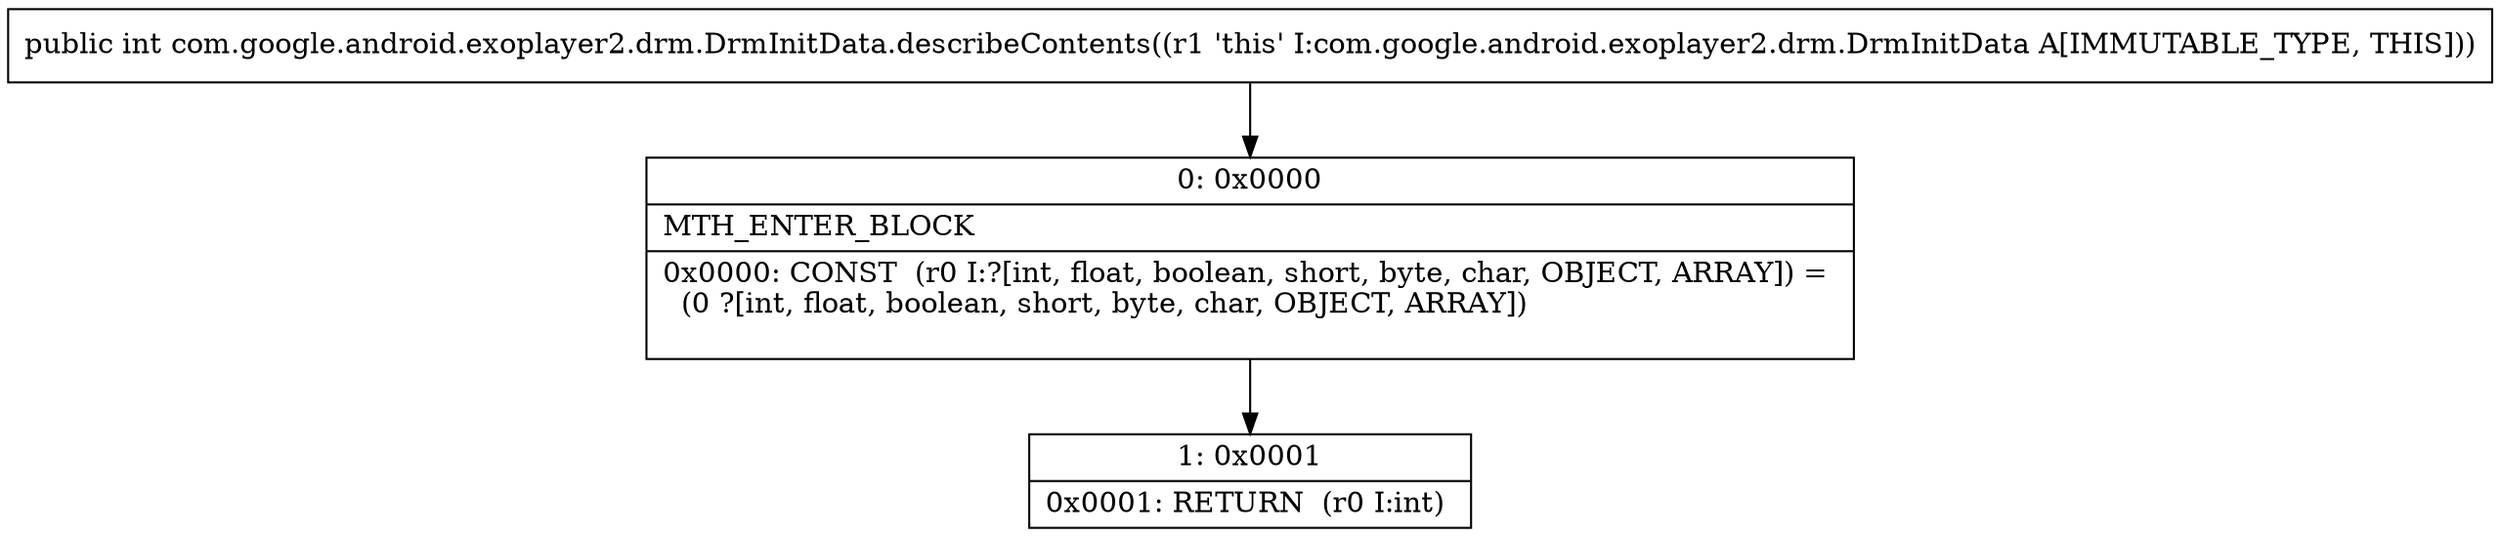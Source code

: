 digraph "CFG forcom.google.android.exoplayer2.drm.DrmInitData.describeContents()I" {
Node_0 [shape=record,label="{0\:\ 0x0000|MTH_ENTER_BLOCK\l|0x0000: CONST  (r0 I:?[int, float, boolean, short, byte, char, OBJECT, ARRAY]) = \l  (0 ?[int, float, boolean, short, byte, char, OBJECT, ARRAY])\l \l}"];
Node_1 [shape=record,label="{1\:\ 0x0001|0x0001: RETURN  (r0 I:int) \l}"];
MethodNode[shape=record,label="{public int com.google.android.exoplayer2.drm.DrmInitData.describeContents((r1 'this' I:com.google.android.exoplayer2.drm.DrmInitData A[IMMUTABLE_TYPE, THIS])) }"];
MethodNode -> Node_0;
Node_0 -> Node_1;
}

